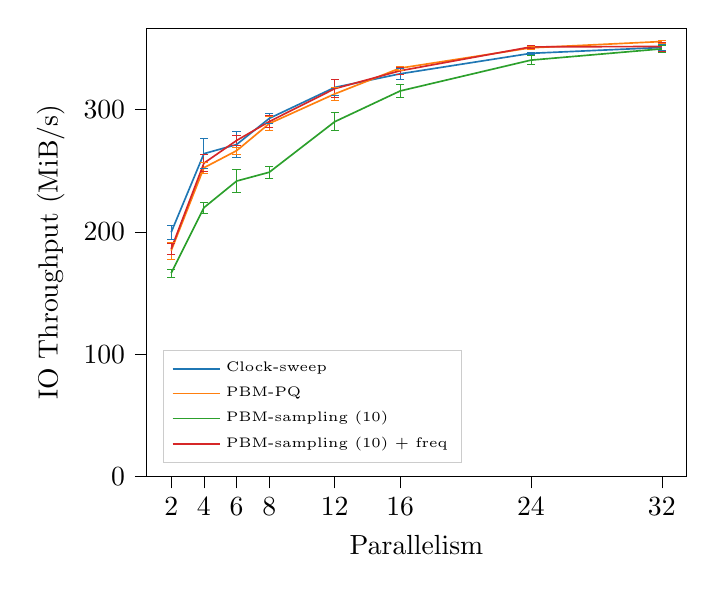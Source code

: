 % This file was created with tikzplotlib v0.10.1.
\begin{tikzpicture}

\definecolor{crimson2143940}{RGB}{214,39,40}
\definecolor{darkgray176}{RGB}{176,176,176}
\definecolor{darkorange25512714}{RGB}{255,127,14}
\definecolor{forestgreen4416044}{RGB}{44,160,44}
\definecolor{lightgray204}{RGB}{204,204,204}
\definecolor{steelblue31119180}{RGB}{31,119,180}

\begin{axis}[
legend cell align={left},
legend style={
  font=\tiny,
  fill opacity=0.8,
  draw opacity=1,
  text opacity=1,
  at={(0.03,0.03)},
  anchor=south west,
  draw=lightgray204
},
tick align=outside,
tick pos=left,
%title={Postgres IO rate vs parallelism - Sequential Scan Microbenchmarks},
x grid style={darkgray176},
xlabel={Parallelism},
xtick=data,
xmin=0.5, xmax=33.5,
xtick style={color=black},
y grid style={darkgray176},
ylabel={IO Throughput (MiB/s)},
ymin=0, ymax=366.527,
ytick style={color=black}
]
\path [draw=steelblue31119180, line width=0.3px]
(axis cs:2,194.264)
--(axis cs:2,205.157);

\path [draw=steelblue31119180, line width=0.3px]
(axis cs:4,251.754)
--(axis cs:4,276.152);

\path [draw=steelblue31119180, line width=0.3px]
(axis cs:6,260.987)
--(axis cs:6,281.868);

\path [draw=steelblue31119180, line width=0.3px]
(axis cs:8,288.727)
--(axis cs:8,296.933);

\path [draw=steelblue31119180, line width=0.3px]
(axis cs:12,311.242)
--(axis cs:12,324.995);

\path [draw=steelblue31119180, line width=0.3px]
(axis cs:16,324.987)
--(axis cs:16,333.518);

\path [draw=steelblue31119180, line width=0.3px]
(axis cs:24,345.059)
--(axis cs:24,346.965);

\path [draw=steelblue31119180, line width=0.3px]
(axis cs:32,348.366)
--(axis cs:32,353.185);

\addplot [line width=0.3px, steelblue31119180, mark=-, mark size=1.5, mark options={solid}, only marks, forget plot]
table {%
2 194.264
4 251.754
6 260.987
8 288.727
12 311.242
16 324.987
24 345.059
32 348.366
};
\addplot [line width=0.3px, steelblue31119180, mark=-, mark size=1.5, mark options={solid}, only marks, forget plot]
table {%
2 205.157
4 276.152
6 281.868
8 296.933
12 324.995
16 333.518
24 346.965
32 353.185
};
\path [draw=darkorange25512714, line width=0.3px]
(axis cs:2,177.692)
--(axis cs:2,191.762);

\path [draw=darkorange25512714, line width=0.3px]
(axis cs:4,247.949)
--(axis cs:4,256.971);

\path [draw=darkorange25512714, line width=0.3px]
(axis cs:6,263.443)
--(axis cs:6,269.356);

\path [draw=darkorange25512714, line width=0.3px]
(axis cs:8,282.778)
--(axis cs:8,294.408);

\path [draw=darkorange25512714, line width=0.3px]
(axis cs:12,307.331)
--(axis cs:12,318.275);

\path [draw=darkorange25512714, line width=0.3px]
(axis cs:16,332.105)
--(axis cs:16,335.695);

\path [draw=darkorange25512714, line width=0.3px]
(axis cs:24,349.185)
--(axis cs:24,351.845);

\path [draw=darkorange25512714, line width=0.3px]
(axis cs:32,354.446)
--(axis cs:32,356.833);

\addplot [line width=0.3px, darkorange25512714, mark=-, mark size=1.5, mark options={solid}, only marks, forget plot]
table {%
2 177.692
4 247.949
6 263.443
8 282.778
12 307.331
16 332.105
24 349.185
32 354.446
};
\addplot [line width=0.3px, darkorange25512714, mark=-, mark size=1.5, mark options={solid}, only marks, forget plot]
table {%
2 191.762
4 256.971
6 269.356
8 294.408
12 318.275
16 335.695
24 351.845
32 356.833
};
\path [draw=forestgreen4416044, line width=0.3px]
(axis cs:2,162.955)
--(axis cs:2,169.57);

\path [draw=forestgreen4416044, line width=0.3px]
(axis cs:4,215.261)
--(axis cs:4,224.38);

\path [draw=forestgreen4416044, line width=0.3px]
(axis cs:6,232.075)
--(axis cs:6,251.069);

\path [draw=forestgreen4416044, line width=0.3px]
(axis cs:8,244.09)
--(axis cs:8,253.504);

\path [draw=forestgreen4416044, line width=0.3px]
(axis cs:12,282.607)
--(axis cs:12,297.579);

\path [draw=forestgreen4416044, line width=0.3px]
(axis cs:16,309.685)
--(axis cs:16,320.772);

\path [draw=forestgreen4416044, line width=0.3px]
(axis cs:24,336.944)
--(axis cs:24,343.96);

\path [draw=forestgreen4416044, line width=0.3px]
(axis cs:32,346.769)
--(axis cs:32,352.526);

\addplot [line width=0.3px, forestgreen4416044, mark=-, mark size=1.5, mark options={solid}, only marks, forget plot]
table {%
2 162.955
4 215.261
6 232.075
8 244.09
12 282.607
16 309.685
24 336.944
32 346.769
};
\addplot [line width=0.3px, forestgreen4416044, mark=-, mark size=1.5, mark options={solid}, only marks, forget plot]
table {%
2 169.57
4 224.38
6 251.069
8 253.504
12 297.579
16 320.772
24 343.96
32 352.526
};
\path [draw=crimson2143940, line width=0.3px]
(axis cs:2,181.711)
--(axis cs:2,190.479);

\path [draw=crimson2143940, line width=0.3px]
(axis cs:4,249.127)
--(axis cs:4,263.262);

\path [draw=crimson2143940, line width=0.3px]
(axis cs:6,270.809)
--(axis cs:6,278.685);

\path [draw=crimson2143940, line width=0.3px]
(axis cs:8,285.204)
--(axis cs:8,295.248);

\path [draw=crimson2143940, line width=0.3px]
(axis cs:12,309.865)
--(axis cs:12,324.312);

\path [draw=crimson2143940, line width=0.3px]
(axis cs:16,328.968)
--(axis cs:16,334.525);

\path [draw=crimson2143940, line width=0.3px]
(axis cs:24,350.14)
--(axis cs:24,352.415);

\path [draw=crimson2143940, line width=0.3px]
(axis cs:32,347.91)
--(axis cs:32,355.257);

\addplot [line width=0.3px, crimson2143940, mark=-, mark size=1.5, mark options={solid}, only marks, forget plot]
table {%
2 181.711
4 249.127
6 270.809
8 285.204
12 309.865
16 328.968
24 350.14
32 347.91
};
\addplot [line width=0.3px, crimson2143940, mark=-, mark size=1.5, mark options={solid}, only marks, forget plot]
table {%
2 190.479
4 263.262
6 278.685
8 295.248
12 324.312
16 334.525
24 352.415
32 355.257
};
\addplot [semithick, steelblue31119180]
table {%
2 199.711
4 263.953
6 271.428
8 292.83
12 318.119
16 329.252
24 346.012
32 350.775
};
\addlegendentry{Clock-sweep}
\addplot [semithick, darkorange25512714]
table {%
2 184.727
4 252.46
6 266.4
8 288.593
12 312.803
16 333.9
24 350.515
32 355.64
};
\addlegendentry{PBM-PQ}
\addplot [semithick, forestgreen4416044]
table {%
2 166.263
4 219.82
6 241.572
8 248.797
12 290.093
16 315.229
24 340.452
32 349.647
};
\addlegendentry{PBM-sampling (10)}
\addplot [semithick, crimson2143940]
table {%
2 186.095
4 256.195
6 274.747
8 290.226
12 317.089
16 331.746
24 351.277
32 351.584
};
\addlegendentry{PBM-sampling (10) + freq}
\end{axis}

\end{tikzpicture}
